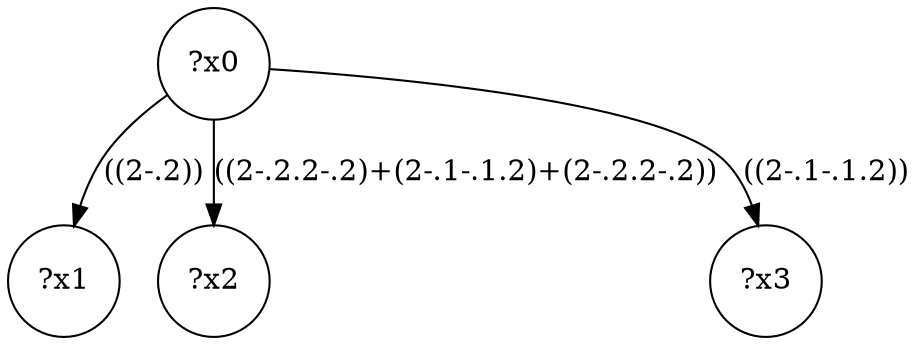 digraph g {
	x0 [shape=circle, label="?x0"];
	x1 [shape=circle, label="?x1"];
	x0 -> x1 [label="((2-.2))"];
	x2 [shape=circle, label="?x2"];
	x0 -> x2 [label="((2-.2.2-.2)+(2-.1-.1.2)+(2-.2.2-.2))"];
	x3 [shape=circle, label="?x3"];
	x0 -> x3 [label="((2-.1-.1.2))"];
}
